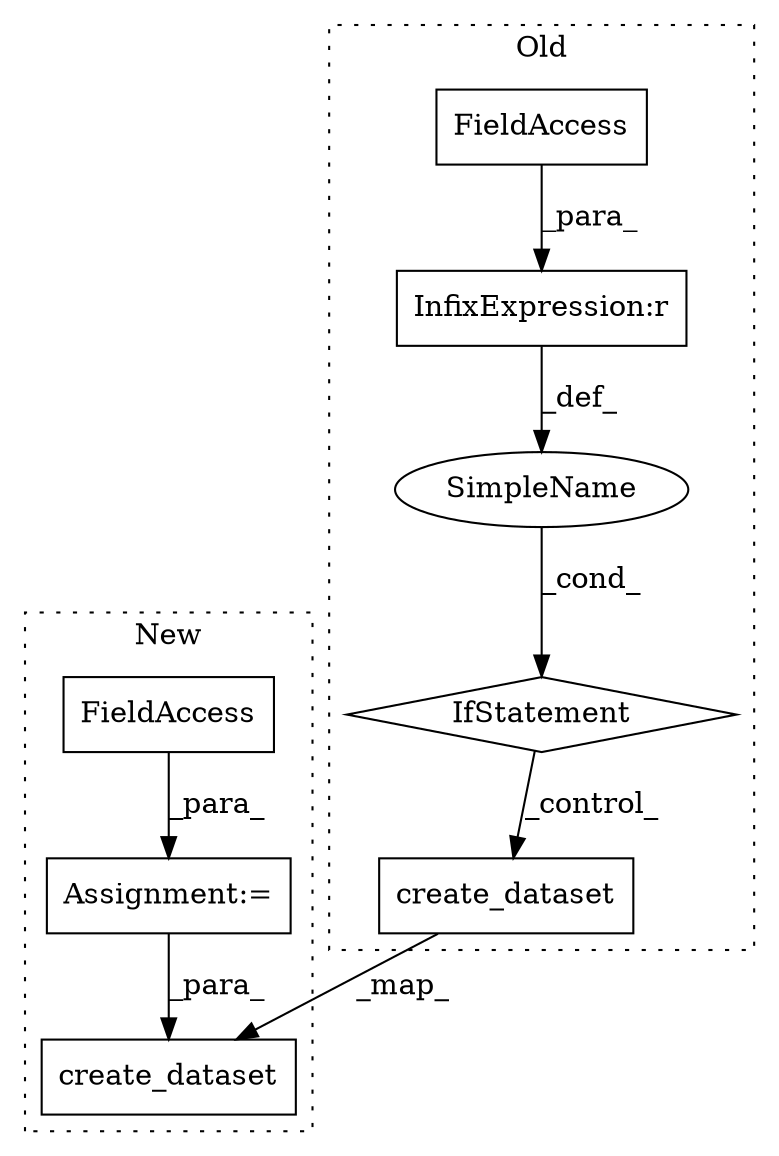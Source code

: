 digraph G {
subgraph cluster0 {
1 [label="create_dataset" a="32" s="6932,6987" l="15,1" shape="box"];
4 [label="IfStatement" a="25" s="6874,6906" l="4,2" shape="diamond"];
5 [label="SimpleName" a="42" s="" l="" shape="ellipse"];
6 [label="InfixExpression:r" a="27" s="6898" l="4" shape="box"];
8 [label="FieldAccess" a="22" s="6878" l="20" shape="box"];
label = "Old";
style="dotted";
}
subgraph cluster1 {
2 [label="create_dataset" a="32" s="7005,7048" l="15,1" shape="box"];
3 [label="Assignment:=" a="7" s="6900" l="1" shape="box"];
7 [label="FieldAccess" a="22" s="6901" l="82" shape="box"];
label = "New";
style="dotted";
}
1 -> 2 [label="_map_"];
3 -> 2 [label="_para_"];
4 -> 1 [label="_control_"];
5 -> 4 [label="_cond_"];
6 -> 5 [label="_def_"];
7 -> 3 [label="_para_"];
8 -> 6 [label="_para_"];
}